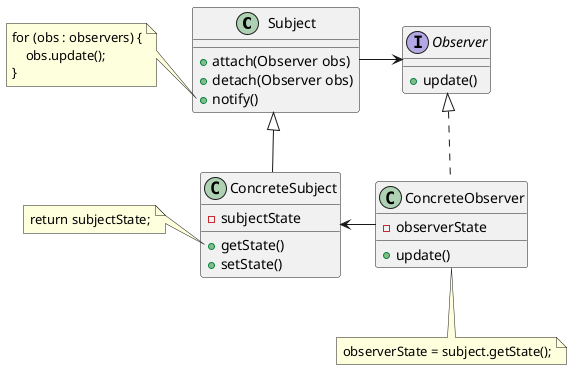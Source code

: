 @startuml 

skinparam DefaultFontName PingFangSC-Regular

class Subject{
    + attach(Observer obs)
    + detach(Observer obs)
    + notify()
}
note left of Subject::notify
for (obs : observers) {
    obs.update();
}
end note

class ConcreteSubject{
    - subjectState
    + getState()
    + setState()
}
note left of ConcreteSubject::getState
return subjectState;
end note

interface Observer{
    + update()
}

class ConcreteObserver{
    - observerState
    + update()
}
note bottom of ConcreteObserver
observerState = subject.getState();
end note

Subject -> Observer
Observer <|.. ConcreteObserver
Subject <|-- ConcreteSubject
ConcreteSubject <- ConcreteObserver

@enduml